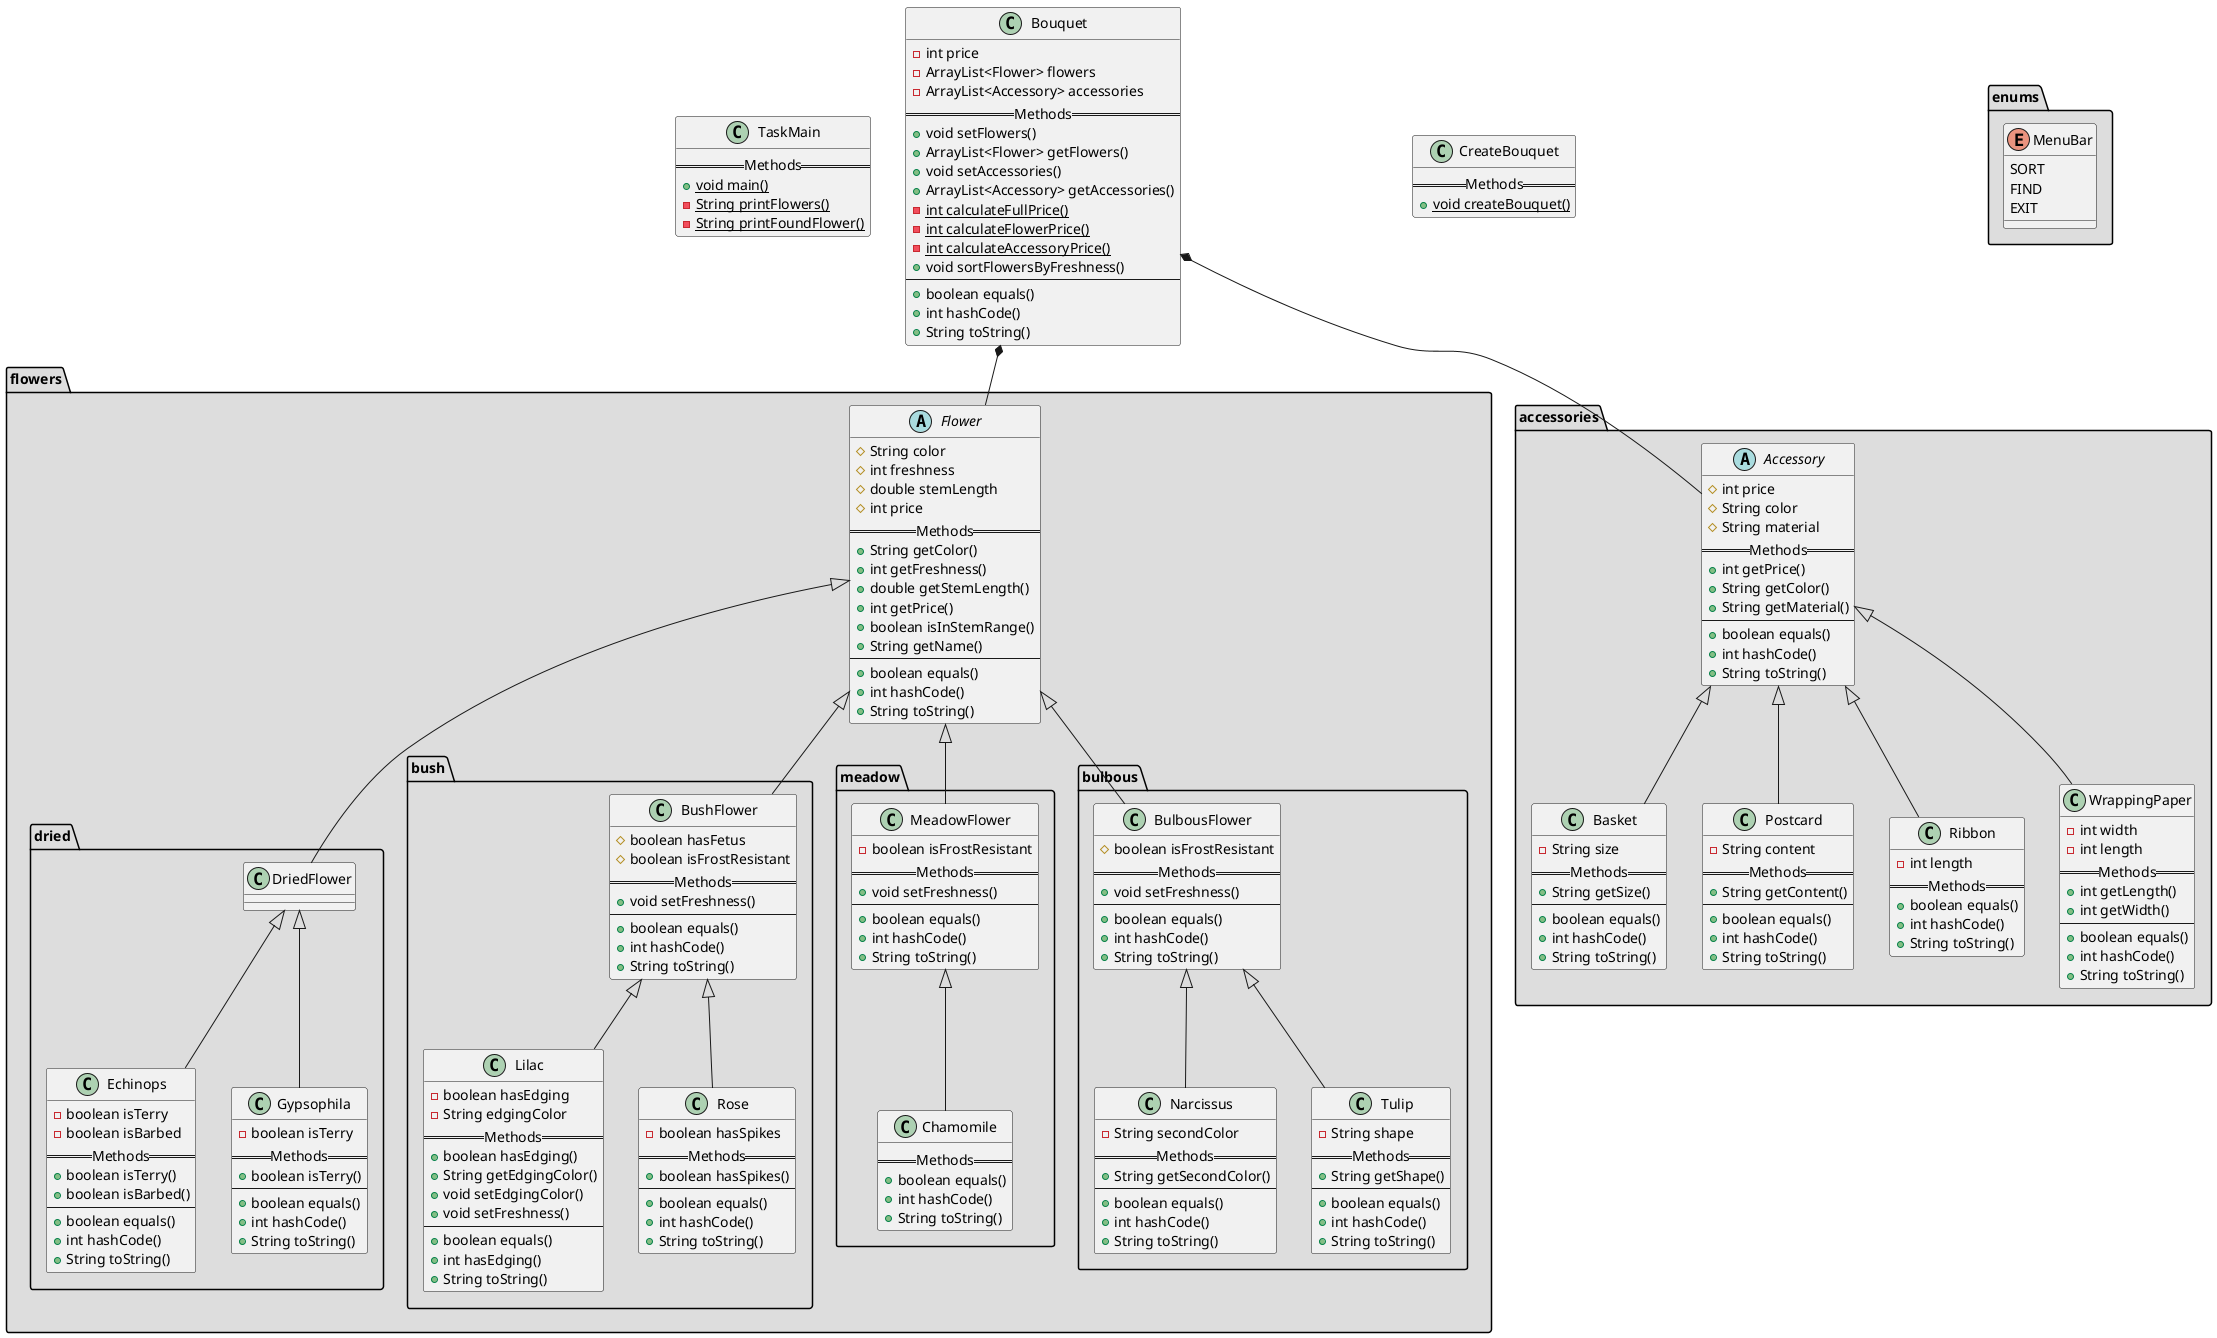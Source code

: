 @startuml

package flowers #DDDDDD {
    abstract class Flower {
        # String color
        # int freshness
        # double stemLength
        # int price
        == Methods ==
        + String getColor()
        + int getFreshness()
        + double getStemLength()
        + int getPrice()
        + boolean isInStemRange()
        + String getName()
        --
        + boolean equals()
        + int hashCode()
        + String toString()
    }
}

package flowers.dried #DDDDDD {
    class DriedFlower

    class Echinops {
        - boolean isTerry
        - boolean isBarbed
        == Methods ==
        + boolean isTerry()
        + boolean isBarbed()
        --
        + boolean equals()
        + int hashCode()
        + String toString()
    }

    class Gypsophila {
        - boolean isTerry
        == Methods ==
        + boolean isTerry()
        --
        + boolean equals()
        + int hashCode()
        + String toString()
    }
}

package flowers.bush #DDDDDD {
    class BushFlower {
        # boolean hasFetus
        # boolean isFrostResistant
        == Methods ==
        + void setFreshness()
        --
        + boolean equals()
        + int hashCode()
        + String toString()
    }

    class Lilac {
        - boolean hasEdging
        - String edgingColor
        == Methods ==
        + boolean hasEdging()
        + String getEdgingColor()
        + void setEdgingColor()
        + void setFreshness()
        --
        + boolean equals()
        + int hasEdging()
        + String toString()
    }

    class Rose {
        - boolean hasSpikes
        == Methods ==
        + boolean hasSpikes()
        --
        + boolean equals()
        + int hashCode()
        + String toString()
    }
}

package flowers.meadow #DDDDDD {
    class MeadowFlower {
        - boolean isFrostResistant
        == Methods ==
        + void setFreshness()
        --
        + boolean equals()
        + int hashCode()
        + String toString()
    }

    class Chamomile {
        == Methods ==
        + boolean equals()
        + int hashCode()
        + String toString()
    }
}

package flowers.bulbous #DDDDDD {
    class BulbousFlower {
        # boolean isFrostResistant
        == Methods ==
        + void setFreshness()
        --
        + boolean equals()
        + int hashCode()
        + String toString()
    }

    class Narcissus {
        - String secondColor
        == Methods ==
        + String getSecondColor()
        --
        + boolean equals()
        + int hashCode()
        + String toString()
    }

    class Tulip {
        - String shape
        == Methods ==
        + String getShape()
        --
        + boolean equals()
        + int hashCode()
        + String toString()
    }
}

Flower <|-- DriedFlower
Flower <|-- BushFlower
Flower <|-- BulbousFlower
Flower <|-- MeadowFlower

DriedFlower <|-- Echinops
DriedFlower <|-- Gypsophila

BushFlower <|-- Lilac
BushFlower <|-- Rose

BulbousFlower <|-- Narcissus
BulbousFlower <|-- Tulip

MeadowFlower <|-- Chamomile


package accessories #DDDDDD {
    abstract class Accessory {
        # int price
        # String color
        # String material
        == Methods ==
        + int getPrice()
        + String getColor()
        + String getMaterial()
        --
        + boolean equals()
        + int hashCode()
        + String toString()
    }

    class Basket {
        - String size
        == Methods ==
        + String getSize()
        --
        + boolean equals()
        + int hashCode()
        + String toString()
    }

    class Postcard {
        - String content
        == Methods ==
        + String getContent()
        --
        + boolean equals()
        + int hashCode()
        + String toString()
    }

    class Ribbon {
        - int length
        == Methods ==
        + boolean equals()
        + int hashCode()
        + String toString()
    }

    class WrappingPaper {
        - int width
        - int length
        == Methods ==
        + int getLength()
        + int getWidth()
        --
        + boolean equals()
        + int hashCode()
        + String toString()
    }
}

Accessory <|-- Basket
Accessory <|-- Postcard
Accessory <|-- Ribbon
Accessory <|-- WrappingPaper

package enums #DDDDDD {
    enum MenuBar {
        SORT
        FIND
        EXIT
    }
}

class TaskMain {
    == Methods ==
    + {static} void main()
    - {static} String printFlowers()
    - {static} String printFoundFlower()
}

class Bouquet {
    - int price
    - ArrayList<Flower> flowers
    - ArrayList<Accessory> accessories
    == Methods ==
    + void setFlowers()
    + ArrayList<Flower> getFlowers()
    + void setAccessories()
    + ArrayList<Accessory> getAccessories()
    - {static} int calculateFullPrice()
    - {static} int calculateFlowerPrice()
    - {static} int calculateAccessoryPrice()
    + void sortFlowersByFreshness()
    --
    + boolean equals()
    + int hashCode()
    + String toString()
}

class CreateBouquet {
    == Methods ==
    + {static} void createBouquet()
}

Bouquet *-- Flower
Bouquet *-- Accessory

@enduml